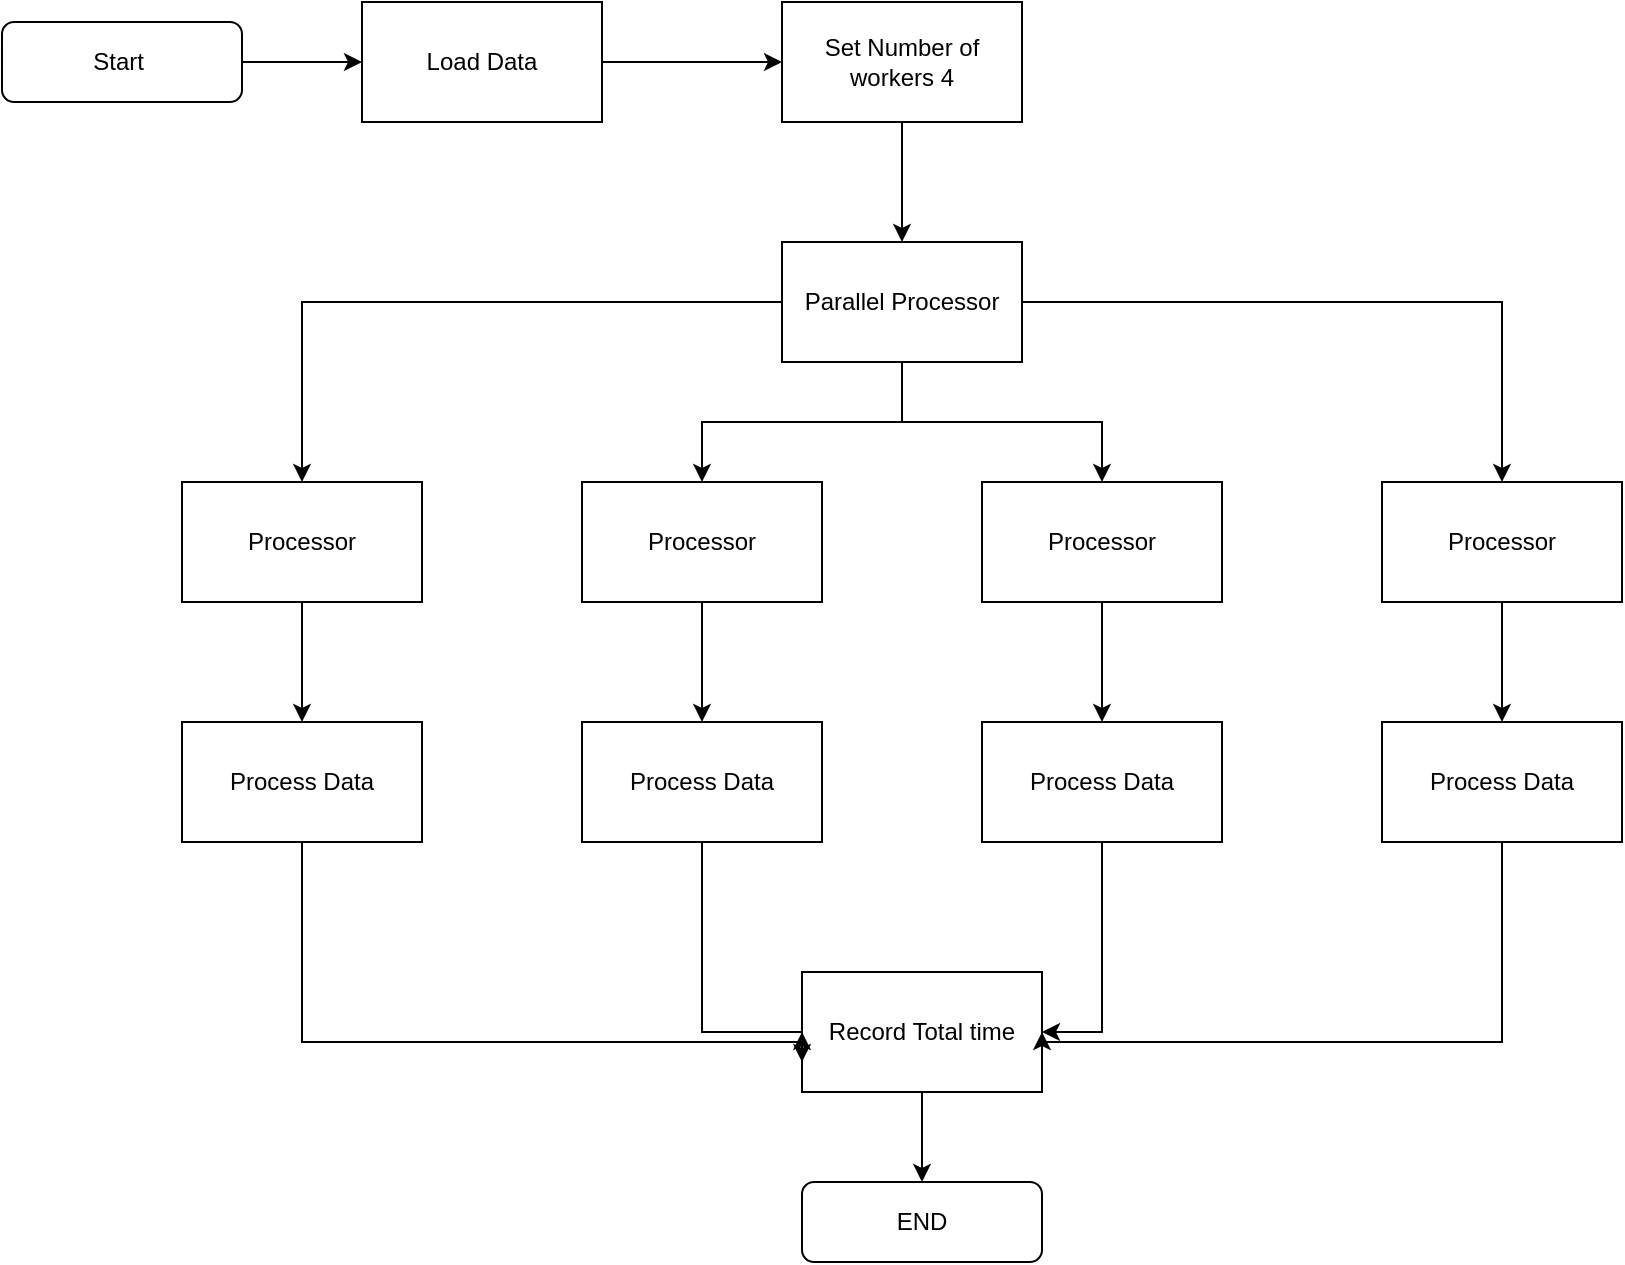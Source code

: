 <mxfile version="21.1.2" type="device">
  <diagram id="C5RBs43oDa-KdzZeNtuy" name="Page-1">
    <mxGraphModel dx="1434" dy="731" grid="1" gridSize="10" guides="1" tooltips="1" connect="1" arrows="1" fold="1" page="1" pageScale="1" pageWidth="827" pageHeight="1169" math="0" shadow="0">
      <root>
        <mxCell id="WIyWlLk6GJQsqaUBKTNV-0" />
        <mxCell id="WIyWlLk6GJQsqaUBKTNV-1" parent="WIyWlLk6GJQsqaUBKTNV-0" />
        <mxCell id="L6wJI85ZWHooCv_9A4-y-3" style="edgeStyle=orthogonalEdgeStyle;rounded=0;orthogonalLoop=1;jettySize=auto;html=1;entryX=0;entryY=0.5;entryDx=0;entryDy=0;" parent="WIyWlLk6GJQsqaUBKTNV-1" source="WIyWlLk6GJQsqaUBKTNV-3" edge="1">
          <mxGeometry relative="1" as="geometry">
            <mxPoint x="330" y="100" as="targetPoint" />
          </mxGeometry>
        </mxCell>
        <mxCell id="WIyWlLk6GJQsqaUBKTNV-3" value="Start&amp;nbsp;" style="rounded=1;whiteSpace=wrap;html=1;fontSize=12;glass=0;strokeWidth=1;shadow=0;" parent="WIyWlLk6GJQsqaUBKTNV-1" vertex="1">
          <mxGeometry x="150" y="80" width="120" height="40" as="geometry" />
        </mxCell>
        <mxCell id="L6wJI85ZWHooCv_9A4-y-5" value="" style="edgeStyle=orthogonalEdgeStyle;rounded=0;orthogonalLoop=1;jettySize=auto;html=1;" parent="WIyWlLk6GJQsqaUBKTNV-1" source="L6wJI85ZWHooCv_9A4-y-1" target="L6wJI85ZWHooCv_9A4-y-2" edge="1">
          <mxGeometry relative="1" as="geometry" />
        </mxCell>
        <mxCell id="L6wJI85ZWHooCv_9A4-y-1" value="Load Data" style="rounded=0;whiteSpace=wrap;html=1;" parent="WIyWlLk6GJQsqaUBKTNV-1" vertex="1">
          <mxGeometry x="330" y="70" width="120" height="60" as="geometry" />
        </mxCell>
        <mxCell id="L6wJI85ZWHooCv_9A4-y-23" value="" style="edgeStyle=orthogonalEdgeStyle;rounded=0;orthogonalLoop=1;jettySize=auto;html=1;" parent="WIyWlLk6GJQsqaUBKTNV-1" source="L6wJI85ZWHooCv_9A4-y-2" target="L6wJI85ZWHooCv_9A4-y-18" edge="1">
          <mxGeometry relative="1" as="geometry" />
        </mxCell>
        <mxCell id="L6wJI85ZWHooCv_9A4-y-2" value="Set Number of workers 4" style="rounded=0;whiteSpace=wrap;html=1;" parent="WIyWlLk6GJQsqaUBKTNV-1" vertex="1">
          <mxGeometry x="540" y="70" width="120" height="60" as="geometry" />
        </mxCell>
        <mxCell id="L6wJI85ZWHooCv_9A4-y-8" value="END" style="rounded=1;whiteSpace=wrap;html=1;fontSize=12;glass=0;strokeWidth=1;shadow=0;" parent="WIyWlLk6GJQsqaUBKTNV-1" vertex="1">
          <mxGeometry x="550" y="660" width="120" height="40" as="geometry" />
        </mxCell>
        <mxCell id="L6wJI85ZWHooCv_9A4-y-35" value="" style="edgeStyle=orthogonalEdgeStyle;rounded=0;orthogonalLoop=1;jettySize=auto;html=1;" parent="WIyWlLk6GJQsqaUBKTNV-1" source="L6wJI85ZWHooCv_9A4-y-9" target="L6wJI85ZWHooCv_9A4-y-8" edge="1">
          <mxGeometry relative="1" as="geometry" />
        </mxCell>
        <mxCell id="L6wJI85ZWHooCv_9A4-y-9" value="Record Total time" style="rounded=0;whiteSpace=wrap;html=1;" parent="WIyWlLk6GJQsqaUBKTNV-1" vertex="1">
          <mxGeometry x="550" y="555" width="120" height="60" as="geometry" />
        </mxCell>
        <mxCell id="L6wJI85ZWHooCv_9A4-y-40" style="edgeStyle=orthogonalEdgeStyle;rounded=0;orthogonalLoop=1;jettySize=auto;html=1;" parent="WIyWlLk6GJQsqaUBKTNV-1" source="L6wJI85ZWHooCv_9A4-y-18" target="L6wJI85ZWHooCv_9A4-y-31" edge="1">
          <mxGeometry relative="1" as="geometry" />
        </mxCell>
        <mxCell id="L6wJI85ZWHooCv_9A4-y-41" style="edgeStyle=orthogonalEdgeStyle;rounded=0;orthogonalLoop=1;jettySize=auto;html=1;entryX=0.5;entryY=0;entryDx=0;entryDy=0;" parent="WIyWlLk6GJQsqaUBKTNV-1" source="L6wJI85ZWHooCv_9A4-y-18" target="L6wJI85ZWHooCv_9A4-y-30" edge="1">
          <mxGeometry relative="1" as="geometry" />
        </mxCell>
        <mxCell id="L6wJI85ZWHooCv_9A4-y-42" style="edgeStyle=orthogonalEdgeStyle;rounded=0;orthogonalLoop=1;jettySize=auto;html=1;" parent="WIyWlLk6GJQsqaUBKTNV-1" source="L6wJI85ZWHooCv_9A4-y-18" target="L6wJI85ZWHooCv_9A4-y-20" edge="1">
          <mxGeometry relative="1" as="geometry" />
        </mxCell>
        <mxCell id="L6wJI85ZWHooCv_9A4-y-43" style="edgeStyle=orthogonalEdgeStyle;rounded=0;orthogonalLoop=1;jettySize=auto;html=1;entryX=0.5;entryY=0;entryDx=0;entryDy=0;" parent="WIyWlLk6GJQsqaUBKTNV-1" source="L6wJI85ZWHooCv_9A4-y-18" target="L6wJI85ZWHooCv_9A4-y-32" edge="1">
          <mxGeometry relative="1" as="geometry" />
        </mxCell>
        <mxCell id="L6wJI85ZWHooCv_9A4-y-18" value="Parallel Processor" style="rounded=0;whiteSpace=wrap;html=1;" parent="WIyWlLk6GJQsqaUBKTNV-1" vertex="1">
          <mxGeometry x="540" y="190" width="120" height="60" as="geometry" />
        </mxCell>
        <mxCell id="L6wJI85ZWHooCv_9A4-y-39" style="edgeStyle=orthogonalEdgeStyle;rounded=0;orthogonalLoop=1;jettySize=auto;html=1;entryX=0;entryY=0.75;entryDx=0;entryDy=0;" parent="WIyWlLk6GJQsqaUBKTNV-1" source="L6wJI85ZWHooCv_9A4-y-19" target="L6wJI85ZWHooCv_9A4-y-9" edge="1">
          <mxGeometry relative="1" as="geometry">
            <Array as="points">
              <mxPoint x="500" y="585" />
              <mxPoint x="550" y="585" />
            </Array>
          </mxGeometry>
        </mxCell>
        <mxCell id="L6wJI85ZWHooCv_9A4-y-19" value="Process Data" style="rounded=0;whiteSpace=wrap;html=1;" parent="WIyWlLk6GJQsqaUBKTNV-1" vertex="1">
          <mxGeometry x="440" y="430" width="120" height="60" as="geometry" />
        </mxCell>
        <mxCell id="L6wJI85ZWHooCv_9A4-y-45" value="" style="edgeStyle=orthogonalEdgeStyle;rounded=0;orthogonalLoop=1;jettySize=auto;html=1;" parent="WIyWlLk6GJQsqaUBKTNV-1" source="L6wJI85ZWHooCv_9A4-y-20" target="L6wJI85ZWHooCv_9A4-y-19" edge="1">
          <mxGeometry relative="1" as="geometry" />
        </mxCell>
        <mxCell id="L6wJI85ZWHooCv_9A4-y-20" value="Processor" style="rounded=0;whiteSpace=wrap;html=1;" parent="WIyWlLk6GJQsqaUBKTNV-1" vertex="1">
          <mxGeometry x="440" y="310" width="120" height="60" as="geometry" />
        </mxCell>
        <mxCell id="L6wJI85ZWHooCv_9A4-y-38" style="edgeStyle=orthogonalEdgeStyle;rounded=0;orthogonalLoop=1;jettySize=auto;html=1;entryX=1;entryY=0.5;entryDx=0;entryDy=0;" parent="WIyWlLk6GJQsqaUBKTNV-1" source="L6wJI85ZWHooCv_9A4-y-21" target="L6wJI85ZWHooCv_9A4-y-9" edge="1">
          <mxGeometry relative="1" as="geometry" />
        </mxCell>
        <mxCell id="L6wJI85ZWHooCv_9A4-y-21" value="Process Data" style="rounded=0;whiteSpace=wrap;html=1;" parent="WIyWlLk6GJQsqaUBKTNV-1" vertex="1">
          <mxGeometry x="640" y="430" width="120" height="60" as="geometry" />
        </mxCell>
        <mxCell id="L6wJI85ZWHooCv_9A4-y-44" value="" style="edgeStyle=orthogonalEdgeStyle;rounded=0;orthogonalLoop=1;jettySize=auto;html=1;" parent="WIyWlLk6GJQsqaUBKTNV-1" source="L6wJI85ZWHooCv_9A4-y-30" target="L6wJI85ZWHooCv_9A4-y-33" edge="1">
          <mxGeometry relative="1" as="geometry" />
        </mxCell>
        <mxCell id="L6wJI85ZWHooCv_9A4-y-30" value="Processor" style="rounded=0;whiteSpace=wrap;html=1;" parent="WIyWlLk6GJQsqaUBKTNV-1" vertex="1">
          <mxGeometry x="240" y="310" width="120" height="60" as="geometry" />
        </mxCell>
        <mxCell id="L6wJI85ZWHooCv_9A4-y-47" value="" style="edgeStyle=orthogonalEdgeStyle;rounded=0;orthogonalLoop=1;jettySize=auto;html=1;" parent="WIyWlLk6GJQsqaUBKTNV-1" source="L6wJI85ZWHooCv_9A4-y-31" target="L6wJI85ZWHooCv_9A4-y-34" edge="1">
          <mxGeometry relative="1" as="geometry" />
        </mxCell>
        <mxCell id="L6wJI85ZWHooCv_9A4-y-31" value="Processor" style="rounded=0;whiteSpace=wrap;html=1;" parent="WIyWlLk6GJQsqaUBKTNV-1" vertex="1">
          <mxGeometry x="840" y="310" width="120" height="60" as="geometry" />
        </mxCell>
        <mxCell id="L6wJI85ZWHooCv_9A4-y-46" value="" style="edgeStyle=orthogonalEdgeStyle;rounded=0;orthogonalLoop=1;jettySize=auto;html=1;" parent="WIyWlLk6GJQsqaUBKTNV-1" source="L6wJI85ZWHooCv_9A4-y-32" target="L6wJI85ZWHooCv_9A4-y-21" edge="1">
          <mxGeometry relative="1" as="geometry" />
        </mxCell>
        <mxCell id="L6wJI85ZWHooCv_9A4-y-32" value="Processor" style="rounded=0;whiteSpace=wrap;html=1;" parent="WIyWlLk6GJQsqaUBKTNV-1" vertex="1">
          <mxGeometry x="640" y="310" width="120" height="60" as="geometry" />
        </mxCell>
        <mxCell id="L6wJI85ZWHooCv_9A4-y-37" style="edgeStyle=orthogonalEdgeStyle;rounded=0;orthogonalLoop=1;jettySize=auto;html=1;entryX=0;entryY=0.5;entryDx=0;entryDy=0;" parent="WIyWlLk6GJQsqaUBKTNV-1" source="L6wJI85ZWHooCv_9A4-y-33" target="L6wJI85ZWHooCv_9A4-y-9" edge="1">
          <mxGeometry relative="1" as="geometry">
            <mxPoint x="450" y="650" as="targetPoint" />
            <Array as="points">
              <mxPoint x="300" y="590" />
              <mxPoint x="550" y="590" />
            </Array>
          </mxGeometry>
        </mxCell>
        <mxCell id="L6wJI85ZWHooCv_9A4-y-33" value="Process Data" style="rounded=0;whiteSpace=wrap;html=1;" parent="WIyWlLk6GJQsqaUBKTNV-1" vertex="1">
          <mxGeometry x="240" y="430" width="120" height="60" as="geometry" />
        </mxCell>
        <mxCell id="L6wJI85ZWHooCv_9A4-y-36" style="edgeStyle=orthogonalEdgeStyle;rounded=0;orthogonalLoop=1;jettySize=auto;html=1;entryX=1;entryY=0.5;entryDx=0;entryDy=0;" parent="WIyWlLk6GJQsqaUBKTNV-1" source="L6wJI85ZWHooCv_9A4-y-34" target="L6wJI85ZWHooCv_9A4-y-9" edge="1">
          <mxGeometry relative="1" as="geometry">
            <Array as="points">
              <mxPoint x="900" y="590" />
              <mxPoint x="670" y="590" />
            </Array>
          </mxGeometry>
        </mxCell>
        <mxCell id="L6wJI85ZWHooCv_9A4-y-34" value="Process Data" style="rounded=0;whiteSpace=wrap;html=1;" parent="WIyWlLk6GJQsqaUBKTNV-1" vertex="1">
          <mxGeometry x="840" y="430" width="120" height="60" as="geometry" />
        </mxCell>
      </root>
    </mxGraphModel>
  </diagram>
</mxfile>
